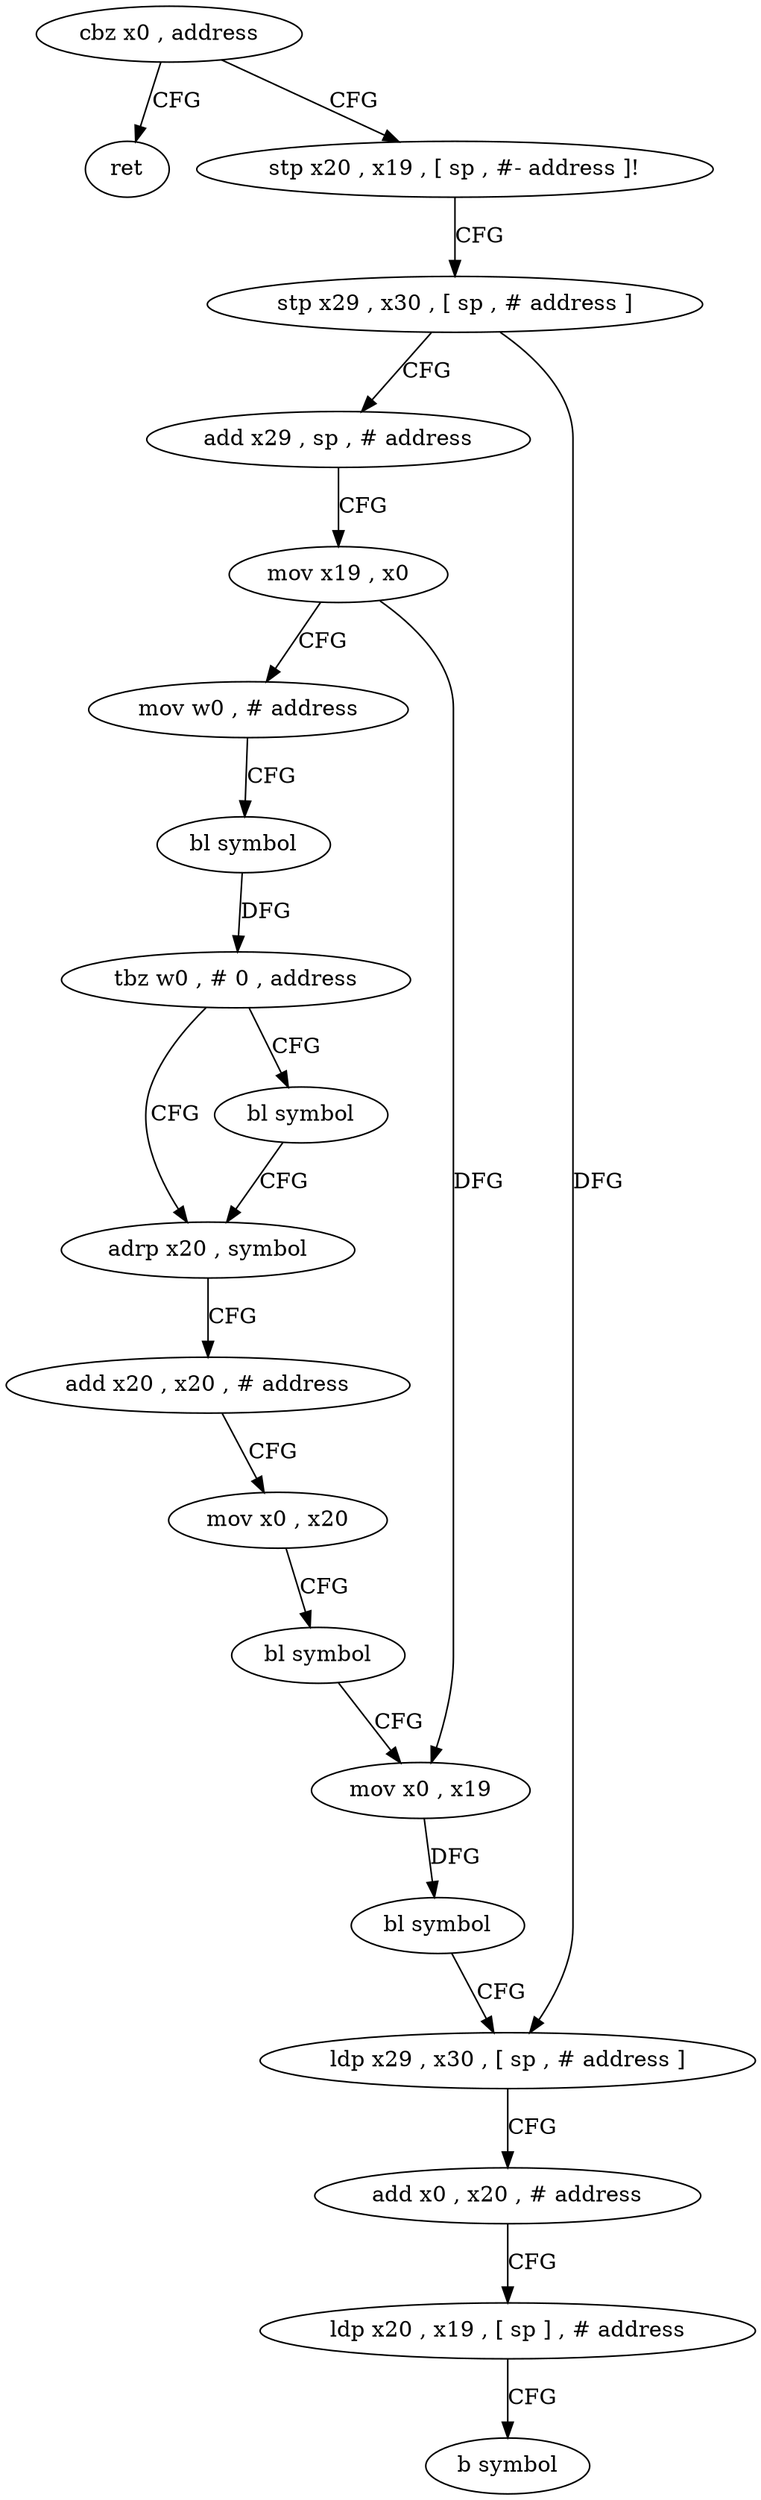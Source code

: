 digraph "func" {
"4223368" [label = "cbz x0 , address" ]
"4223444" [label = "ret" ]
"4223372" [label = "stp x20 , x19 , [ sp , #- address ]!" ]
"4223376" [label = "stp x29 , x30 , [ sp , # address ]" ]
"4223380" [label = "add x29 , sp , # address" ]
"4223384" [label = "mov x19 , x0" ]
"4223388" [label = "mov w0 , # address" ]
"4223392" [label = "bl symbol" ]
"4223396" [label = "tbz w0 , # 0 , address" ]
"4223404" [label = "adrp x20 , symbol" ]
"4223400" [label = "bl symbol" ]
"4223408" [label = "add x20 , x20 , # address" ]
"4223412" [label = "mov x0 , x20" ]
"4223416" [label = "bl symbol" ]
"4223420" [label = "mov x0 , x19" ]
"4223424" [label = "bl symbol" ]
"4223428" [label = "ldp x29 , x30 , [ sp , # address ]" ]
"4223432" [label = "add x0 , x20 , # address" ]
"4223436" [label = "ldp x20 , x19 , [ sp ] , # address" ]
"4223440" [label = "b symbol" ]
"4223368" -> "4223444" [ label = "CFG" ]
"4223368" -> "4223372" [ label = "CFG" ]
"4223372" -> "4223376" [ label = "CFG" ]
"4223376" -> "4223380" [ label = "CFG" ]
"4223376" -> "4223428" [ label = "DFG" ]
"4223380" -> "4223384" [ label = "CFG" ]
"4223384" -> "4223388" [ label = "CFG" ]
"4223384" -> "4223420" [ label = "DFG" ]
"4223388" -> "4223392" [ label = "CFG" ]
"4223392" -> "4223396" [ label = "DFG" ]
"4223396" -> "4223404" [ label = "CFG" ]
"4223396" -> "4223400" [ label = "CFG" ]
"4223404" -> "4223408" [ label = "CFG" ]
"4223400" -> "4223404" [ label = "CFG" ]
"4223408" -> "4223412" [ label = "CFG" ]
"4223412" -> "4223416" [ label = "CFG" ]
"4223416" -> "4223420" [ label = "CFG" ]
"4223420" -> "4223424" [ label = "DFG" ]
"4223424" -> "4223428" [ label = "CFG" ]
"4223428" -> "4223432" [ label = "CFG" ]
"4223432" -> "4223436" [ label = "CFG" ]
"4223436" -> "4223440" [ label = "CFG" ]
}
